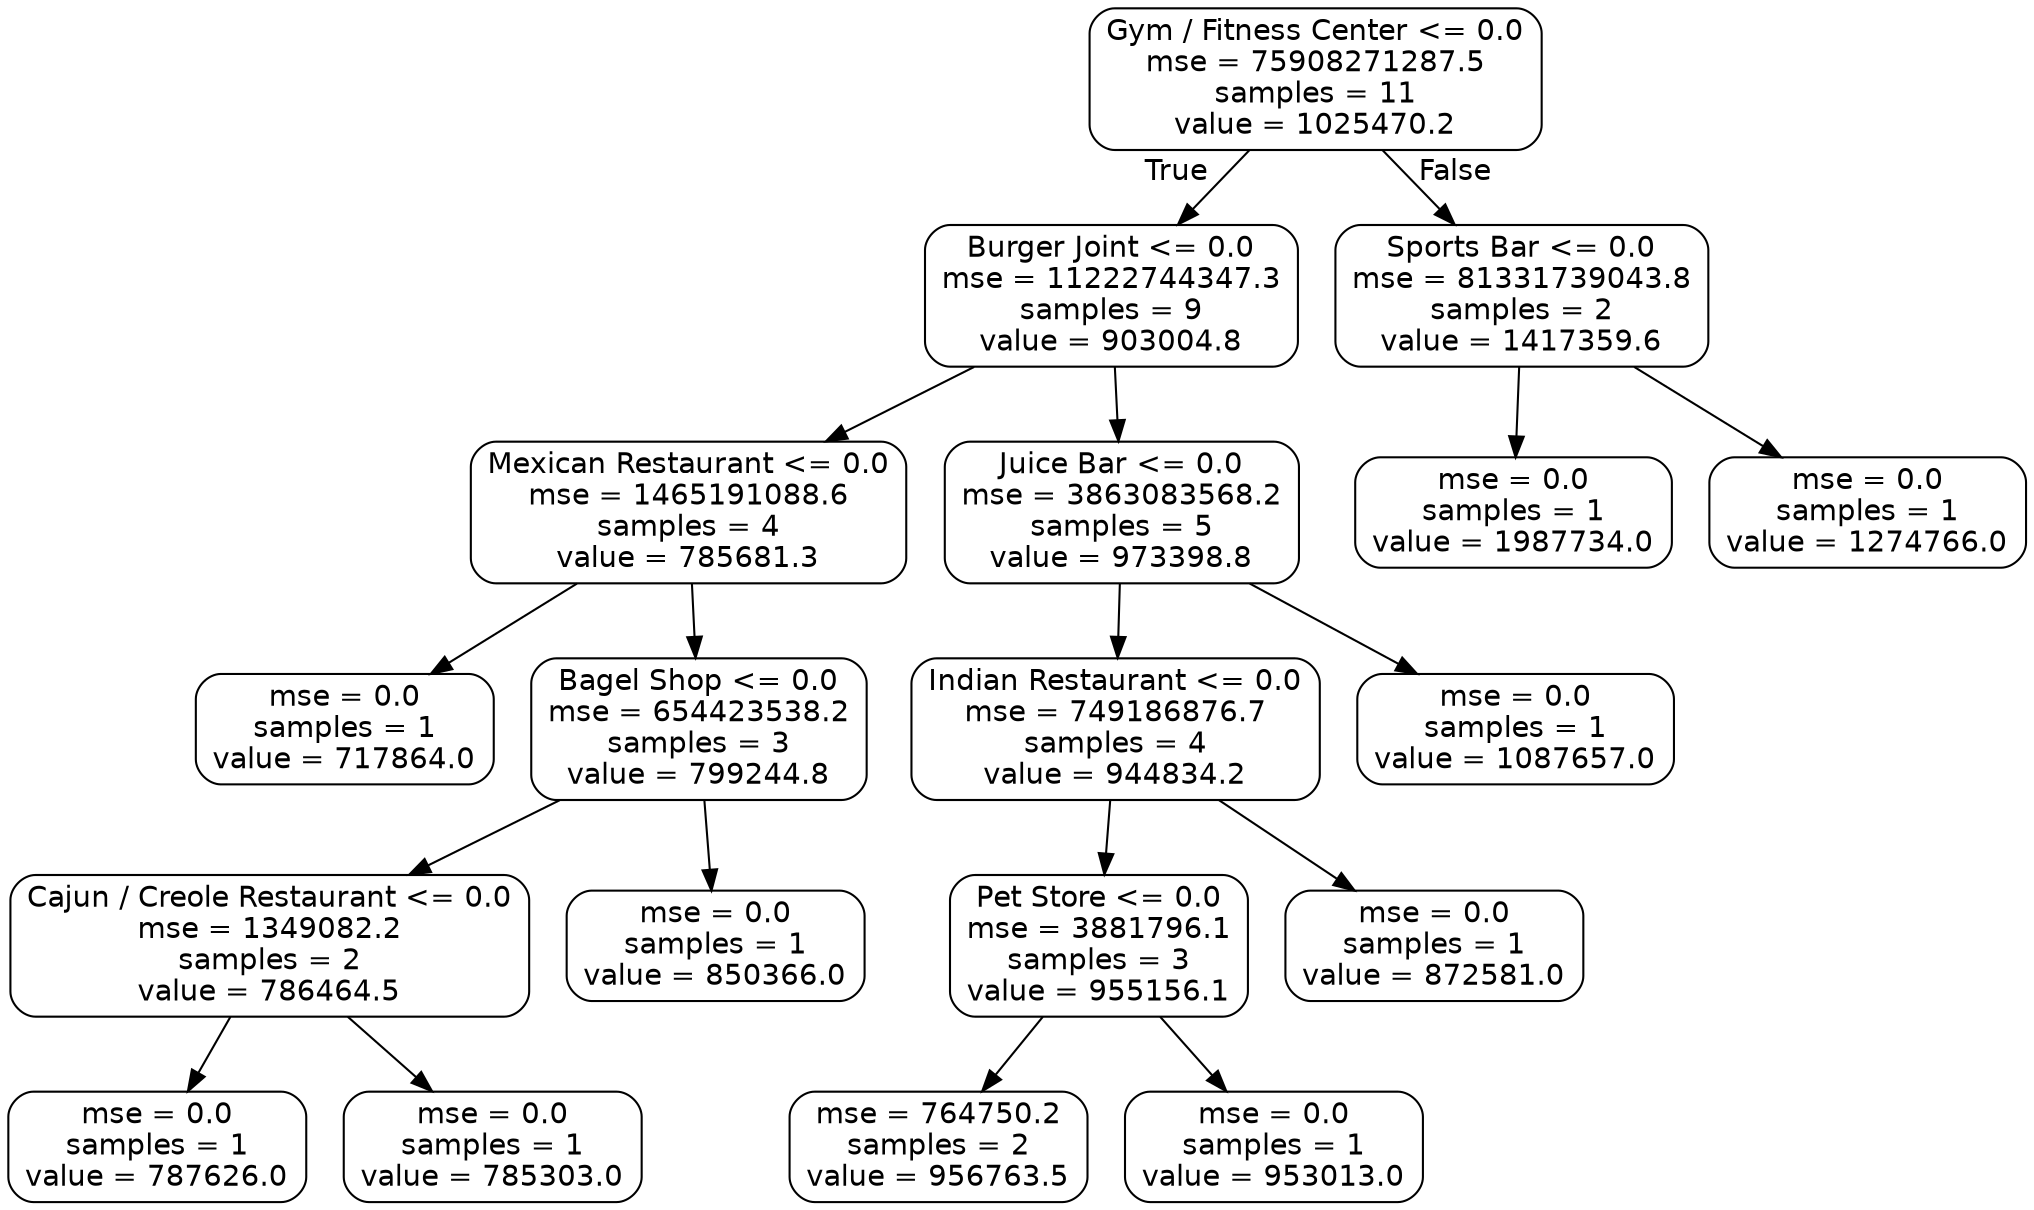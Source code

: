 digraph Tree {
node [shape=box, style="rounded", color="black", fontname=helvetica] ;
edge [fontname=helvetica] ;
0 [label="Gym / Fitness Center <= 0.0\nmse = 75908271287.5\nsamples = 11\nvalue = 1025470.2"] ;
1 [label="Burger Joint <= 0.0\nmse = 11222744347.3\nsamples = 9\nvalue = 903004.8"] ;
0 -> 1 [labeldistance=2.5, labelangle=45, headlabel="True"] ;
2 [label="Mexican Restaurant <= 0.0\nmse = 1465191088.6\nsamples = 4\nvalue = 785681.3"] ;
1 -> 2 ;
3 [label="mse = 0.0\nsamples = 1\nvalue = 717864.0"] ;
2 -> 3 ;
4 [label="Bagel Shop <= 0.0\nmse = 654423538.2\nsamples = 3\nvalue = 799244.8"] ;
2 -> 4 ;
5 [label="Cajun / Creole Restaurant <= 0.0\nmse = 1349082.2\nsamples = 2\nvalue = 786464.5"] ;
4 -> 5 ;
6 [label="mse = 0.0\nsamples = 1\nvalue = 787626.0"] ;
5 -> 6 ;
7 [label="mse = 0.0\nsamples = 1\nvalue = 785303.0"] ;
5 -> 7 ;
8 [label="mse = 0.0\nsamples = 1\nvalue = 850366.0"] ;
4 -> 8 ;
9 [label="Juice Bar <= 0.0\nmse = 3863083568.2\nsamples = 5\nvalue = 973398.8"] ;
1 -> 9 ;
10 [label="Indian Restaurant <= 0.0\nmse = 749186876.7\nsamples = 4\nvalue = 944834.2"] ;
9 -> 10 ;
11 [label="Pet Store <= 0.0\nmse = 3881796.1\nsamples = 3\nvalue = 955156.1"] ;
10 -> 11 ;
12 [label="mse = 764750.2\nsamples = 2\nvalue = 956763.5"] ;
11 -> 12 ;
13 [label="mse = 0.0\nsamples = 1\nvalue = 953013.0"] ;
11 -> 13 ;
14 [label="mse = 0.0\nsamples = 1\nvalue = 872581.0"] ;
10 -> 14 ;
15 [label="mse = 0.0\nsamples = 1\nvalue = 1087657.0"] ;
9 -> 15 ;
16 [label="Sports Bar <= 0.0\nmse = 81331739043.8\nsamples = 2\nvalue = 1417359.6"] ;
0 -> 16 [labeldistance=2.5, labelangle=-45, headlabel="False"] ;
17 [label="mse = 0.0\nsamples = 1\nvalue = 1987734.0"] ;
16 -> 17 ;
18 [label="mse = 0.0\nsamples = 1\nvalue = 1274766.0"] ;
16 -> 18 ;
}
